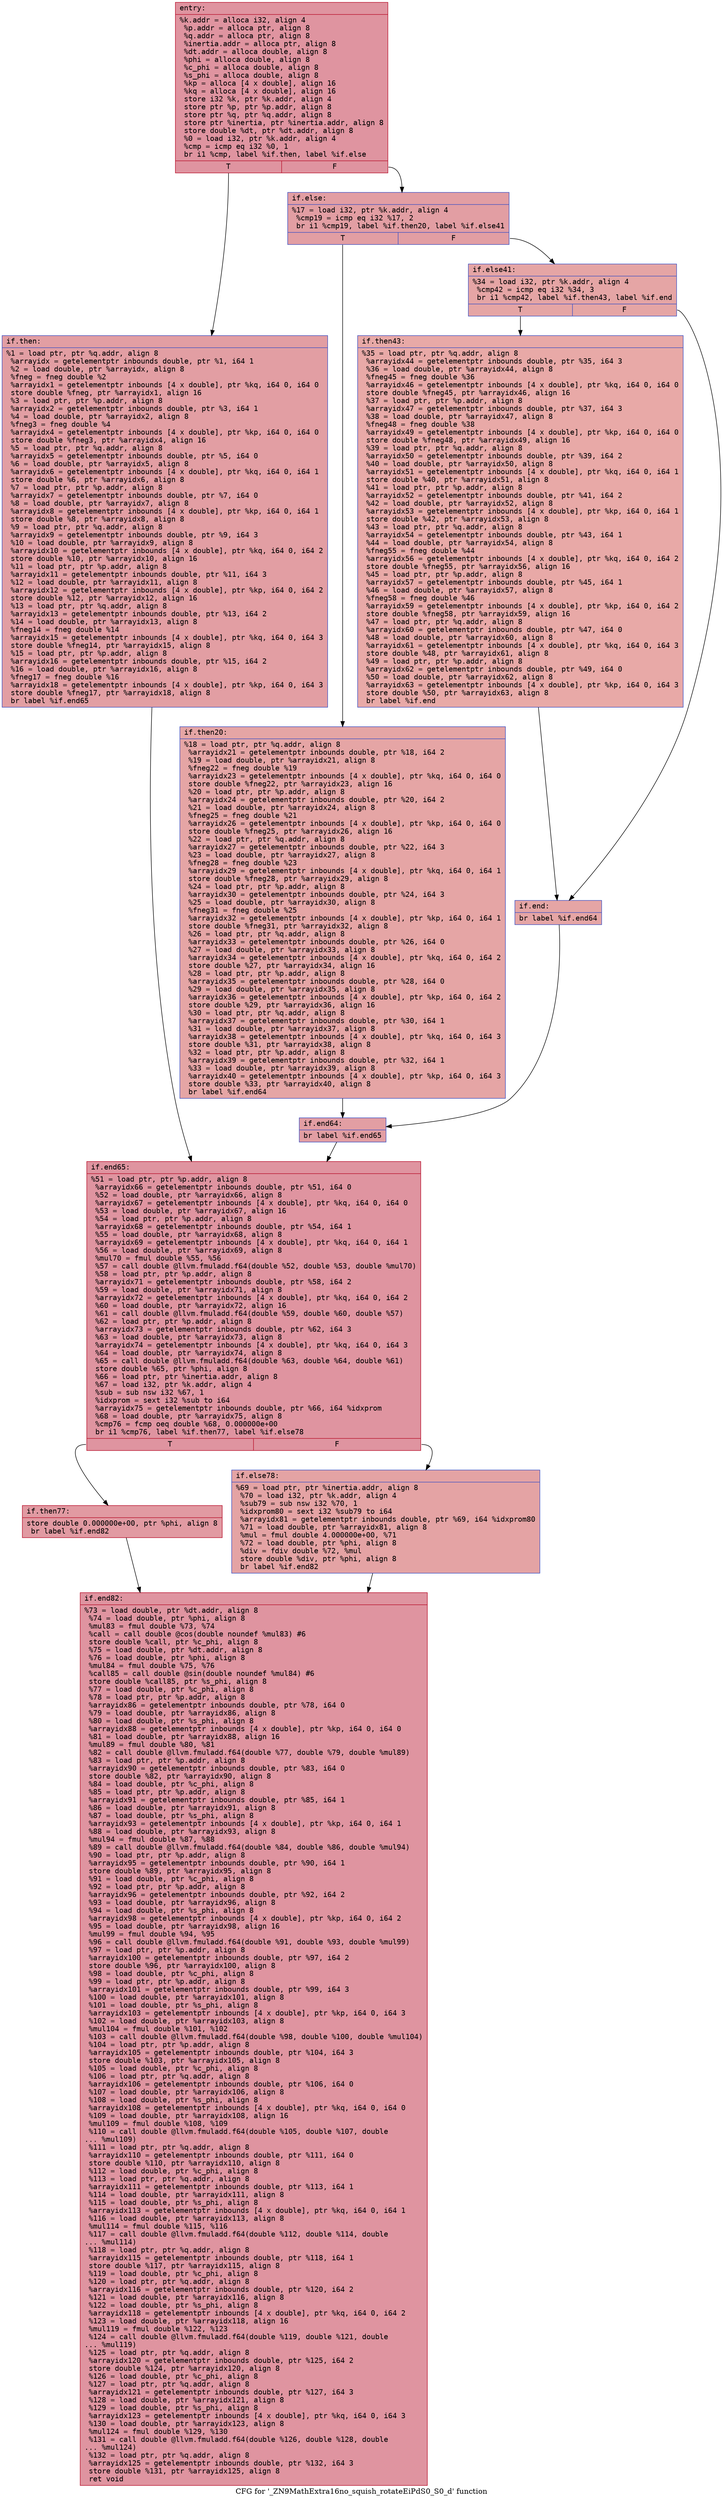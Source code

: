 digraph "CFG for '_ZN9MathExtra16no_squish_rotateEiPdS0_S0_d' function" {
	label="CFG for '_ZN9MathExtra16no_squish_rotateEiPdS0_S0_d' function";

	Node0x5583735cd740 [shape=record,color="#b70d28ff", style=filled, fillcolor="#b70d2870" fontname="Courier",label="{entry:\l|  %k.addr = alloca i32, align 4\l  %p.addr = alloca ptr, align 8\l  %q.addr = alloca ptr, align 8\l  %inertia.addr = alloca ptr, align 8\l  %dt.addr = alloca double, align 8\l  %phi = alloca double, align 8\l  %c_phi = alloca double, align 8\l  %s_phi = alloca double, align 8\l  %kp = alloca [4 x double], align 16\l  %kq = alloca [4 x double], align 16\l  store i32 %k, ptr %k.addr, align 4\l  store ptr %p, ptr %p.addr, align 8\l  store ptr %q, ptr %q.addr, align 8\l  store ptr %inertia, ptr %inertia.addr, align 8\l  store double %dt, ptr %dt.addr, align 8\l  %0 = load i32, ptr %k.addr, align 4\l  %cmp = icmp eq i32 %0, 1\l  br i1 %cmp, label %if.then, label %if.else\l|{<s0>T|<s1>F}}"];
	Node0x5583735cd740:s0 -> Node0x5583735d1c20[tooltip="entry -> if.then\nProbability 50.00%" ];
	Node0x5583735cd740:s1 -> Node0x5583735d1c90[tooltip="entry -> if.else\nProbability 50.00%" ];
	Node0x5583735d1c20 [shape=record,color="#3d50c3ff", style=filled, fillcolor="#be242e70" fontname="Courier",label="{if.then:\l|  %1 = load ptr, ptr %q.addr, align 8\l  %arrayidx = getelementptr inbounds double, ptr %1, i64 1\l  %2 = load double, ptr %arrayidx, align 8\l  %fneg = fneg double %2\l  %arrayidx1 = getelementptr inbounds [4 x double], ptr %kq, i64 0, i64 0\l  store double %fneg, ptr %arrayidx1, align 16\l  %3 = load ptr, ptr %p.addr, align 8\l  %arrayidx2 = getelementptr inbounds double, ptr %3, i64 1\l  %4 = load double, ptr %arrayidx2, align 8\l  %fneg3 = fneg double %4\l  %arrayidx4 = getelementptr inbounds [4 x double], ptr %kp, i64 0, i64 0\l  store double %fneg3, ptr %arrayidx4, align 16\l  %5 = load ptr, ptr %q.addr, align 8\l  %arrayidx5 = getelementptr inbounds double, ptr %5, i64 0\l  %6 = load double, ptr %arrayidx5, align 8\l  %arrayidx6 = getelementptr inbounds [4 x double], ptr %kq, i64 0, i64 1\l  store double %6, ptr %arrayidx6, align 8\l  %7 = load ptr, ptr %p.addr, align 8\l  %arrayidx7 = getelementptr inbounds double, ptr %7, i64 0\l  %8 = load double, ptr %arrayidx7, align 8\l  %arrayidx8 = getelementptr inbounds [4 x double], ptr %kp, i64 0, i64 1\l  store double %8, ptr %arrayidx8, align 8\l  %9 = load ptr, ptr %q.addr, align 8\l  %arrayidx9 = getelementptr inbounds double, ptr %9, i64 3\l  %10 = load double, ptr %arrayidx9, align 8\l  %arrayidx10 = getelementptr inbounds [4 x double], ptr %kq, i64 0, i64 2\l  store double %10, ptr %arrayidx10, align 16\l  %11 = load ptr, ptr %p.addr, align 8\l  %arrayidx11 = getelementptr inbounds double, ptr %11, i64 3\l  %12 = load double, ptr %arrayidx11, align 8\l  %arrayidx12 = getelementptr inbounds [4 x double], ptr %kp, i64 0, i64 2\l  store double %12, ptr %arrayidx12, align 16\l  %13 = load ptr, ptr %q.addr, align 8\l  %arrayidx13 = getelementptr inbounds double, ptr %13, i64 2\l  %14 = load double, ptr %arrayidx13, align 8\l  %fneg14 = fneg double %14\l  %arrayidx15 = getelementptr inbounds [4 x double], ptr %kq, i64 0, i64 3\l  store double %fneg14, ptr %arrayidx15, align 8\l  %15 = load ptr, ptr %p.addr, align 8\l  %arrayidx16 = getelementptr inbounds double, ptr %15, i64 2\l  %16 = load double, ptr %arrayidx16, align 8\l  %fneg17 = fneg double %16\l  %arrayidx18 = getelementptr inbounds [4 x double], ptr %kp, i64 0, i64 3\l  store double %fneg17, ptr %arrayidx18, align 8\l  br label %if.end65\l}"];
	Node0x5583735d1c20 -> Node0x5583735d3c70[tooltip="if.then -> if.end65\nProbability 100.00%" ];
	Node0x5583735d1c90 [shape=record,color="#3d50c3ff", style=filled, fillcolor="#be242e70" fontname="Courier",label="{if.else:\l|  %17 = load i32, ptr %k.addr, align 4\l  %cmp19 = icmp eq i32 %17, 2\l  br i1 %cmp19, label %if.then20, label %if.else41\l|{<s0>T|<s1>F}}"];
	Node0x5583735d1c90:s0 -> Node0x5583735d3e90[tooltip="if.else -> if.then20\nProbability 50.00%" ];
	Node0x5583735d1c90:s1 -> Node0x5583735d3f10[tooltip="if.else -> if.else41\nProbability 50.00%" ];
	Node0x5583735d3e90 [shape=record,color="#3d50c3ff", style=filled, fillcolor="#c5333470" fontname="Courier",label="{if.then20:\l|  %18 = load ptr, ptr %q.addr, align 8\l  %arrayidx21 = getelementptr inbounds double, ptr %18, i64 2\l  %19 = load double, ptr %arrayidx21, align 8\l  %fneg22 = fneg double %19\l  %arrayidx23 = getelementptr inbounds [4 x double], ptr %kq, i64 0, i64 0\l  store double %fneg22, ptr %arrayidx23, align 16\l  %20 = load ptr, ptr %p.addr, align 8\l  %arrayidx24 = getelementptr inbounds double, ptr %20, i64 2\l  %21 = load double, ptr %arrayidx24, align 8\l  %fneg25 = fneg double %21\l  %arrayidx26 = getelementptr inbounds [4 x double], ptr %kp, i64 0, i64 0\l  store double %fneg25, ptr %arrayidx26, align 16\l  %22 = load ptr, ptr %q.addr, align 8\l  %arrayidx27 = getelementptr inbounds double, ptr %22, i64 3\l  %23 = load double, ptr %arrayidx27, align 8\l  %fneg28 = fneg double %23\l  %arrayidx29 = getelementptr inbounds [4 x double], ptr %kq, i64 0, i64 1\l  store double %fneg28, ptr %arrayidx29, align 8\l  %24 = load ptr, ptr %p.addr, align 8\l  %arrayidx30 = getelementptr inbounds double, ptr %24, i64 3\l  %25 = load double, ptr %arrayidx30, align 8\l  %fneg31 = fneg double %25\l  %arrayidx32 = getelementptr inbounds [4 x double], ptr %kp, i64 0, i64 1\l  store double %fneg31, ptr %arrayidx32, align 8\l  %26 = load ptr, ptr %q.addr, align 8\l  %arrayidx33 = getelementptr inbounds double, ptr %26, i64 0\l  %27 = load double, ptr %arrayidx33, align 8\l  %arrayidx34 = getelementptr inbounds [4 x double], ptr %kq, i64 0, i64 2\l  store double %27, ptr %arrayidx34, align 16\l  %28 = load ptr, ptr %p.addr, align 8\l  %arrayidx35 = getelementptr inbounds double, ptr %28, i64 0\l  %29 = load double, ptr %arrayidx35, align 8\l  %arrayidx36 = getelementptr inbounds [4 x double], ptr %kp, i64 0, i64 2\l  store double %29, ptr %arrayidx36, align 16\l  %30 = load ptr, ptr %q.addr, align 8\l  %arrayidx37 = getelementptr inbounds double, ptr %30, i64 1\l  %31 = load double, ptr %arrayidx37, align 8\l  %arrayidx38 = getelementptr inbounds [4 x double], ptr %kq, i64 0, i64 3\l  store double %31, ptr %arrayidx38, align 8\l  %32 = load ptr, ptr %p.addr, align 8\l  %arrayidx39 = getelementptr inbounds double, ptr %32, i64 1\l  %33 = load double, ptr %arrayidx39, align 8\l  %arrayidx40 = getelementptr inbounds [4 x double], ptr %kp, i64 0, i64 3\l  store double %33, ptr %arrayidx40, align 8\l  br label %if.end64\l}"];
	Node0x5583735d3e90 -> Node0x5583735d63a0[tooltip="if.then20 -> if.end64\nProbability 100.00%" ];
	Node0x5583735d3f10 [shape=record,color="#3d50c3ff", style=filled, fillcolor="#c5333470" fontname="Courier",label="{if.else41:\l|  %34 = load i32, ptr %k.addr, align 4\l  %cmp42 = icmp eq i32 %34, 3\l  br i1 %cmp42, label %if.then43, label %if.end\l|{<s0>T|<s1>F}}"];
	Node0x5583735d3f10:s0 -> Node0x5583735d65c0[tooltip="if.else41 -> if.then43\nProbability 50.00%" ];
	Node0x5583735d3f10:s1 -> Node0x5583735d6640[tooltip="if.else41 -> if.end\nProbability 50.00%" ];
	Node0x5583735d65c0 [shape=record,color="#3d50c3ff", style=filled, fillcolor="#ca3b3770" fontname="Courier",label="{if.then43:\l|  %35 = load ptr, ptr %q.addr, align 8\l  %arrayidx44 = getelementptr inbounds double, ptr %35, i64 3\l  %36 = load double, ptr %arrayidx44, align 8\l  %fneg45 = fneg double %36\l  %arrayidx46 = getelementptr inbounds [4 x double], ptr %kq, i64 0, i64 0\l  store double %fneg45, ptr %arrayidx46, align 16\l  %37 = load ptr, ptr %p.addr, align 8\l  %arrayidx47 = getelementptr inbounds double, ptr %37, i64 3\l  %38 = load double, ptr %arrayidx47, align 8\l  %fneg48 = fneg double %38\l  %arrayidx49 = getelementptr inbounds [4 x double], ptr %kp, i64 0, i64 0\l  store double %fneg48, ptr %arrayidx49, align 16\l  %39 = load ptr, ptr %q.addr, align 8\l  %arrayidx50 = getelementptr inbounds double, ptr %39, i64 2\l  %40 = load double, ptr %arrayidx50, align 8\l  %arrayidx51 = getelementptr inbounds [4 x double], ptr %kq, i64 0, i64 1\l  store double %40, ptr %arrayidx51, align 8\l  %41 = load ptr, ptr %p.addr, align 8\l  %arrayidx52 = getelementptr inbounds double, ptr %41, i64 2\l  %42 = load double, ptr %arrayidx52, align 8\l  %arrayidx53 = getelementptr inbounds [4 x double], ptr %kp, i64 0, i64 1\l  store double %42, ptr %arrayidx53, align 8\l  %43 = load ptr, ptr %q.addr, align 8\l  %arrayidx54 = getelementptr inbounds double, ptr %43, i64 1\l  %44 = load double, ptr %arrayidx54, align 8\l  %fneg55 = fneg double %44\l  %arrayidx56 = getelementptr inbounds [4 x double], ptr %kq, i64 0, i64 2\l  store double %fneg55, ptr %arrayidx56, align 16\l  %45 = load ptr, ptr %p.addr, align 8\l  %arrayidx57 = getelementptr inbounds double, ptr %45, i64 1\l  %46 = load double, ptr %arrayidx57, align 8\l  %fneg58 = fneg double %46\l  %arrayidx59 = getelementptr inbounds [4 x double], ptr %kp, i64 0, i64 2\l  store double %fneg58, ptr %arrayidx59, align 16\l  %47 = load ptr, ptr %q.addr, align 8\l  %arrayidx60 = getelementptr inbounds double, ptr %47, i64 0\l  %48 = load double, ptr %arrayidx60, align 8\l  %arrayidx61 = getelementptr inbounds [4 x double], ptr %kq, i64 0, i64 3\l  store double %48, ptr %arrayidx61, align 8\l  %49 = load ptr, ptr %p.addr, align 8\l  %arrayidx62 = getelementptr inbounds double, ptr %49, i64 0\l  %50 = load double, ptr %arrayidx62, align 8\l  %arrayidx63 = getelementptr inbounds [4 x double], ptr %kp, i64 0, i64 3\l  store double %50, ptr %arrayidx63, align 8\l  br label %if.end\l}"];
	Node0x5583735d65c0 -> Node0x5583735d6640[tooltip="if.then43 -> if.end\nProbability 100.00%" ];
	Node0x5583735d6640 [shape=record,color="#3d50c3ff", style=filled, fillcolor="#c5333470" fontname="Courier",label="{if.end:\l|  br label %if.end64\l}"];
	Node0x5583735d6640 -> Node0x5583735d63a0[tooltip="if.end -> if.end64\nProbability 100.00%" ];
	Node0x5583735d63a0 [shape=record,color="#3d50c3ff", style=filled, fillcolor="#be242e70" fontname="Courier",label="{if.end64:\l|  br label %if.end65\l}"];
	Node0x5583735d63a0 -> Node0x5583735d3c70[tooltip="if.end64 -> if.end65\nProbability 100.00%" ];
	Node0x5583735d3c70 [shape=record,color="#b70d28ff", style=filled, fillcolor="#b70d2870" fontname="Courier",label="{if.end65:\l|  %51 = load ptr, ptr %p.addr, align 8\l  %arrayidx66 = getelementptr inbounds double, ptr %51, i64 0\l  %52 = load double, ptr %arrayidx66, align 8\l  %arrayidx67 = getelementptr inbounds [4 x double], ptr %kq, i64 0, i64 0\l  %53 = load double, ptr %arrayidx67, align 16\l  %54 = load ptr, ptr %p.addr, align 8\l  %arrayidx68 = getelementptr inbounds double, ptr %54, i64 1\l  %55 = load double, ptr %arrayidx68, align 8\l  %arrayidx69 = getelementptr inbounds [4 x double], ptr %kq, i64 0, i64 1\l  %56 = load double, ptr %arrayidx69, align 8\l  %mul70 = fmul double %55, %56\l  %57 = call double @llvm.fmuladd.f64(double %52, double %53, double %mul70)\l  %58 = load ptr, ptr %p.addr, align 8\l  %arrayidx71 = getelementptr inbounds double, ptr %58, i64 2\l  %59 = load double, ptr %arrayidx71, align 8\l  %arrayidx72 = getelementptr inbounds [4 x double], ptr %kq, i64 0, i64 2\l  %60 = load double, ptr %arrayidx72, align 16\l  %61 = call double @llvm.fmuladd.f64(double %59, double %60, double %57)\l  %62 = load ptr, ptr %p.addr, align 8\l  %arrayidx73 = getelementptr inbounds double, ptr %62, i64 3\l  %63 = load double, ptr %arrayidx73, align 8\l  %arrayidx74 = getelementptr inbounds [4 x double], ptr %kq, i64 0, i64 3\l  %64 = load double, ptr %arrayidx74, align 8\l  %65 = call double @llvm.fmuladd.f64(double %63, double %64, double %61)\l  store double %65, ptr %phi, align 8\l  %66 = load ptr, ptr %inertia.addr, align 8\l  %67 = load i32, ptr %k.addr, align 4\l  %sub = sub nsw i32 %67, 1\l  %idxprom = sext i32 %sub to i64\l  %arrayidx75 = getelementptr inbounds double, ptr %66, i64 %idxprom\l  %68 = load double, ptr %arrayidx75, align 8\l  %cmp76 = fcmp oeq double %68, 0.000000e+00\l  br i1 %cmp76, label %if.then77, label %if.else78\l|{<s0>T|<s1>F}}"];
	Node0x5583735d3c70:s0 -> Node0x5583735d49c0[tooltip="if.end65 -> if.then77\nProbability 62.50%" ];
	Node0x5583735d3c70:s1 -> Node0x5583735d4a10[tooltip="if.end65 -> if.else78\nProbability 37.50%" ];
	Node0x5583735d49c0 [shape=record,color="#b70d28ff", style=filled, fillcolor="#bb1b2c70" fontname="Courier",label="{if.then77:\l|  store double 0.000000e+00, ptr %phi, align 8\l  br label %if.end82\l}"];
	Node0x5583735d49c0 -> Node0x5583735d4be0[tooltip="if.then77 -> if.end82\nProbability 100.00%" ];
	Node0x5583735d4a10 [shape=record,color="#3d50c3ff", style=filled, fillcolor="#c32e3170" fontname="Courier",label="{if.else78:\l|  %69 = load ptr, ptr %inertia.addr, align 8\l  %70 = load i32, ptr %k.addr, align 4\l  %sub79 = sub nsw i32 %70, 1\l  %idxprom80 = sext i32 %sub79 to i64\l  %arrayidx81 = getelementptr inbounds double, ptr %69, i64 %idxprom80\l  %71 = load double, ptr %arrayidx81, align 8\l  %mul = fmul double 4.000000e+00, %71\l  %72 = load double, ptr %phi, align 8\l  %div = fdiv double %72, %mul\l  store double %div, ptr %phi, align 8\l  br label %if.end82\l}"];
	Node0x5583735d4a10 -> Node0x5583735d4be0[tooltip="if.else78 -> if.end82\nProbability 100.00%" ];
	Node0x5583735d4be0 [shape=record,color="#b70d28ff", style=filled, fillcolor="#b70d2870" fontname="Courier",label="{if.end82:\l|  %73 = load double, ptr %dt.addr, align 8\l  %74 = load double, ptr %phi, align 8\l  %mul83 = fmul double %73, %74\l  %call = call double @cos(double noundef %mul83) #6\l  store double %call, ptr %c_phi, align 8\l  %75 = load double, ptr %dt.addr, align 8\l  %76 = load double, ptr %phi, align 8\l  %mul84 = fmul double %75, %76\l  %call85 = call double @sin(double noundef %mul84) #6\l  store double %call85, ptr %s_phi, align 8\l  %77 = load double, ptr %c_phi, align 8\l  %78 = load ptr, ptr %p.addr, align 8\l  %arrayidx86 = getelementptr inbounds double, ptr %78, i64 0\l  %79 = load double, ptr %arrayidx86, align 8\l  %80 = load double, ptr %s_phi, align 8\l  %arrayidx88 = getelementptr inbounds [4 x double], ptr %kp, i64 0, i64 0\l  %81 = load double, ptr %arrayidx88, align 16\l  %mul89 = fmul double %80, %81\l  %82 = call double @llvm.fmuladd.f64(double %77, double %79, double %mul89)\l  %83 = load ptr, ptr %p.addr, align 8\l  %arrayidx90 = getelementptr inbounds double, ptr %83, i64 0\l  store double %82, ptr %arrayidx90, align 8\l  %84 = load double, ptr %c_phi, align 8\l  %85 = load ptr, ptr %p.addr, align 8\l  %arrayidx91 = getelementptr inbounds double, ptr %85, i64 1\l  %86 = load double, ptr %arrayidx91, align 8\l  %87 = load double, ptr %s_phi, align 8\l  %arrayidx93 = getelementptr inbounds [4 x double], ptr %kp, i64 0, i64 1\l  %88 = load double, ptr %arrayidx93, align 8\l  %mul94 = fmul double %87, %88\l  %89 = call double @llvm.fmuladd.f64(double %84, double %86, double %mul94)\l  %90 = load ptr, ptr %p.addr, align 8\l  %arrayidx95 = getelementptr inbounds double, ptr %90, i64 1\l  store double %89, ptr %arrayidx95, align 8\l  %91 = load double, ptr %c_phi, align 8\l  %92 = load ptr, ptr %p.addr, align 8\l  %arrayidx96 = getelementptr inbounds double, ptr %92, i64 2\l  %93 = load double, ptr %arrayidx96, align 8\l  %94 = load double, ptr %s_phi, align 8\l  %arrayidx98 = getelementptr inbounds [4 x double], ptr %kp, i64 0, i64 2\l  %95 = load double, ptr %arrayidx98, align 16\l  %mul99 = fmul double %94, %95\l  %96 = call double @llvm.fmuladd.f64(double %91, double %93, double %mul99)\l  %97 = load ptr, ptr %p.addr, align 8\l  %arrayidx100 = getelementptr inbounds double, ptr %97, i64 2\l  store double %96, ptr %arrayidx100, align 8\l  %98 = load double, ptr %c_phi, align 8\l  %99 = load ptr, ptr %p.addr, align 8\l  %arrayidx101 = getelementptr inbounds double, ptr %99, i64 3\l  %100 = load double, ptr %arrayidx101, align 8\l  %101 = load double, ptr %s_phi, align 8\l  %arrayidx103 = getelementptr inbounds [4 x double], ptr %kp, i64 0, i64 3\l  %102 = load double, ptr %arrayidx103, align 8\l  %mul104 = fmul double %101, %102\l  %103 = call double @llvm.fmuladd.f64(double %98, double %100, double %mul104)\l  %104 = load ptr, ptr %p.addr, align 8\l  %arrayidx105 = getelementptr inbounds double, ptr %104, i64 3\l  store double %103, ptr %arrayidx105, align 8\l  %105 = load double, ptr %c_phi, align 8\l  %106 = load ptr, ptr %q.addr, align 8\l  %arrayidx106 = getelementptr inbounds double, ptr %106, i64 0\l  %107 = load double, ptr %arrayidx106, align 8\l  %108 = load double, ptr %s_phi, align 8\l  %arrayidx108 = getelementptr inbounds [4 x double], ptr %kq, i64 0, i64 0\l  %109 = load double, ptr %arrayidx108, align 16\l  %mul109 = fmul double %108, %109\l  %110 = call double @llvm.fmuladd.f64(double %105, double %107, double\l... %mul109)\l  %111 = load ptr, ptr %q.addr, align 8\l  %arrayidx110 = getelementptr inbounds double, ptr %111, i64 0\l  store double %110, ptr %arrayidx110, align 8\l  %112 = load double, ptr %c_phi, align 8\l  %113 = load ptr, ptr %q.addr, align 8\l  %arrayidx111 = getelementptr inbounds double, ptr %113, i64 1\l  %114 = load double, ptr %arrayidx111, align 8\l  %115 = load double, ptr %s_phi, align 8\l  %arrayidx113 = getelementptr inbounds [4 x double], ptr %kq, i64 0, i64 1\l  %116 = load double, ptr %arrayidx113, align 8\l  %mul114 = fmul double %115, %116\l  %117 = call double @llvm.fmuladd.f64(double %112, double %114, double\l... %mul114)\l  %118 = load ptr, ptr %q.addr, align 8\l  %arrayidx115 = getelementptr inbounds double, ptr %118, i64 1\l  store double %117, ptr %arrayidx115, align 8\l  %119 = load double, ptr %c_phi, align 8\l  %120 = load ptr, ptr %q.addr, align 8\l  %arrayidx116 = getelementptr inbounds double, ptr %120, i64 2\l  %121 = load double, ptr %arrayidx116, align 8\l  %122 = load double, ptr %s_phi, align 8\l  %arrayidx118 = getelementptr inbounds [4 x double], ptr %kq, i64 0, i64 2\l  %123 = load double, ptr %arrayidx118, align 16\l  %mul119 = fmul double %122, %123\l  %124 = call double @llvm.fmuladd.f64(double %119, double %121, double\l... %mul119)\l  %125 = load ptr, ptr %q.addr, align 8\l  %arrayidx120 = getelementptr inbounds double, ptr %125, i64 2\l  store double %124, ptr %arrayidx120, align 8\l  %126 = load double, ptr %c_phi, align 8\l  %127 = load ptr, ptr %q.addr, align 8\l  %arrayidx121 = getelementptr inbounds double, ptr %127, i64 3\l  %128 = load double, ptr %arrayidx121, align 8\l  %129 = load double, ptr %s_phi, align 8\l  %arrayidx123 = getelementptr inbounds [4 x double], ptr %kq, i64 0, i64 3\l  %130 = load double, ptr %arrayidx123, align 8\l  %mul124 = fmul double %129, %130\l  %131 = call double @llvm.fmuladd.f64(double %126, double %128, double\l... %mul124)\l  %132 = load ptr, ptr %q.addr, align 8\l  %arrayidx125 = getelementptr inbounds double, ptr %132, i64 3\l  store double %131, ptr %arrayidx125, align 8\l  ret void\l}"];
}
